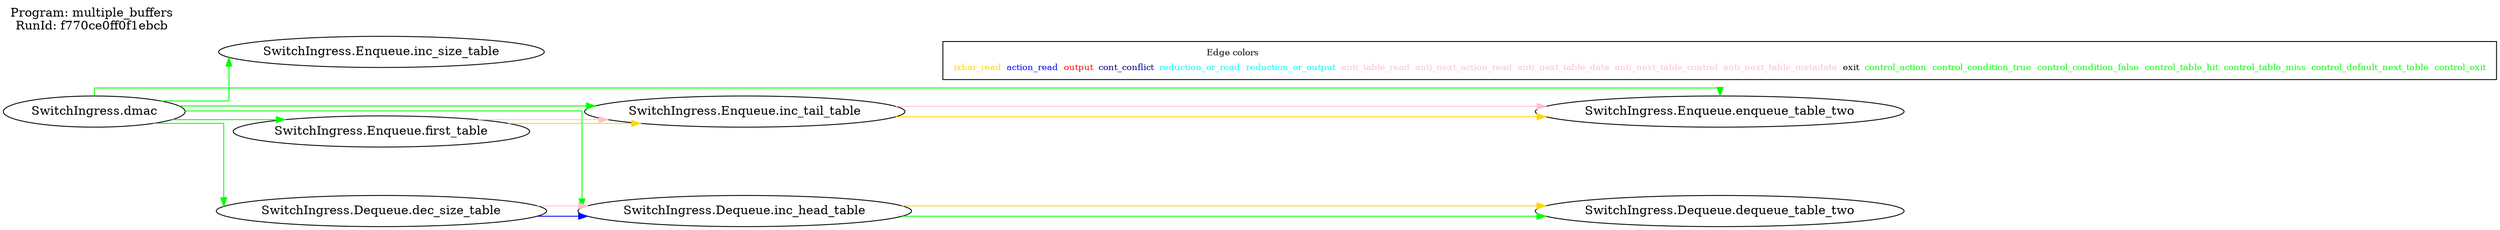 digraph table_deps {
  splines=ortho; rankdir=LR;
  label="Program: multiple_buffers
RunId: f770ce0ff0f1ebcb
";
  labelloc=t; labeljust=l;
  { "SwitchIngress.dmac"; "SwitchIngress.Enqueue.first_table"; "SwitchIngress.Enqueue.inc_size_table"; "SwitchIngress.Dequeue.dec_size_table"; }
  { rank = same; "SwitchIngress.Enqueue.inc_tail_table"; "SwitchIngress.Dequeue.inc_head_table"; }
  { rank = same; "SwitchIngress.Enqueue.enqueue_table_two"; "SwitchIngress.Dequeue.dequeue_table_two"; }
   "SwitchIngress.dmac" -> "SwitchIngress.Enqueue.first_table" [ label= "",color=green ];
   "SwitchIngress.dmac" -> "SwitchIngress.Enqueue.inc_size_table" [ label= "",color=green ];
   "SwitchIngress.dmac" -> "SwitchIngress.Enqueue.inc_tail_table" [ label= "",color=green ];
   "SwitchIngress.dmac" -> "SwitchIngress.Enqueue.enqueue_table_two" [ label= "",color=green ];
   "SwitchIngress.dmac" -> "SwitchIngress.Dequeue.dec_size_table" [ label= "",color=green ];
   "SwitchIngress.dmac" -> "SwitchIngress.Dequeue.inc_head_table" [ label= "",color=green ];
   "SwitchIngress.Dequeue.inc_head_table" -> "SwitchIngress.Dequeue.dequeue_table_two" [ label= "",color=green ];
   "SwitchIngress.Enqueue.first_table" -> "SwitchIngress.Enqueue.inc_tail_table" [ label= "",color=gold ];
   "SwitchIngress.Enqueue.inc_tail_table" -> "SwitchIngress.Enqueue.enqueue_table_two" [ label= "",color=gold ];
   "SwitchIngress.Dequeue.dec_size_table" -> "SwitchIngress.Dequeue.inc_head_table" [ label= "",color=blue ];
   "SwitchIngress.Dequeue.inc_head_table" -> "SwitchIngress.Dequeue.dequeue_table_two" [ label= "",color=gold ];
   "SwitchIngress.Enqueue.inc_tail_table" -> "SwitchIngress.Enqueue.enqueue_table_two" [ label= "",color=pink ];
   "SwitchIngress.Enqueue.first_table" -> "SwitchIngress.Enqueue.inc_tail_table" [ label= "",color=pink ];
   "SwitchIngress.Dequeue.dec_size_table" -> "SwitchIngress.Dequeue.inc_head_table" [ label= "",color=pink ];
  { rank=max;
    subgraph cluster_legend { node [ shape=record; fontsize=10];
      empty [label=<<table border="0" cellborder="0"><tr><td colspan="8">Edge colors</td></tr><tr><td><font color="gold">ixbar_read</font></td><td><font color="blue">action_read</font></td><td><font color="red">output</font></td><td><font color="navy">cont_conflict</font></td><td><font color="cyan">reduction_or_read</font></td><td><font color="cyan">reduction_or_output</font></td><td><font color="pink">anti_table_read</font></td><td><font color="pink">anti_next_action_read</font></td><td><font color="pink">anti_next_table_data</font></td><td><font color="pink">anti_next_table_control</font></td><td><font color="pink">anti_next_table_metadata</font></td><td><font color="black">exit</font></td><td><font color="green">control_action</font></td><td><font color="green">control_condition_true</font></td><td><font color="green">control_condition_false</font></td><td><font color="green">control_table_hit</font></td><td><font color="green">control_table_miss</font></td><td><font color="green">control_default_next_table</font></td><td><font color="green">control_exit</font></td></tr></table>>;]
    }
  }
}
